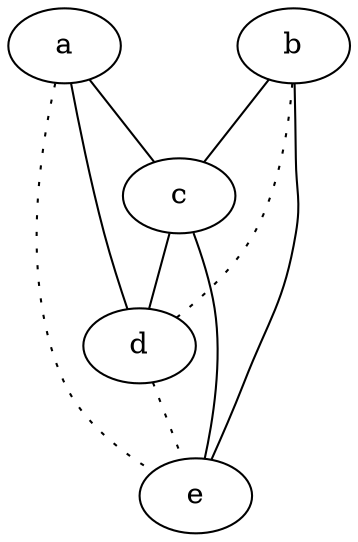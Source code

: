 graph {
a -- c;
a -- d;
a -- e [style=dotted];
b -- c;
b -- d [style=dotted];
b -- e;
c -- d;
c -- e;
d -- e [style=dotted];
}
